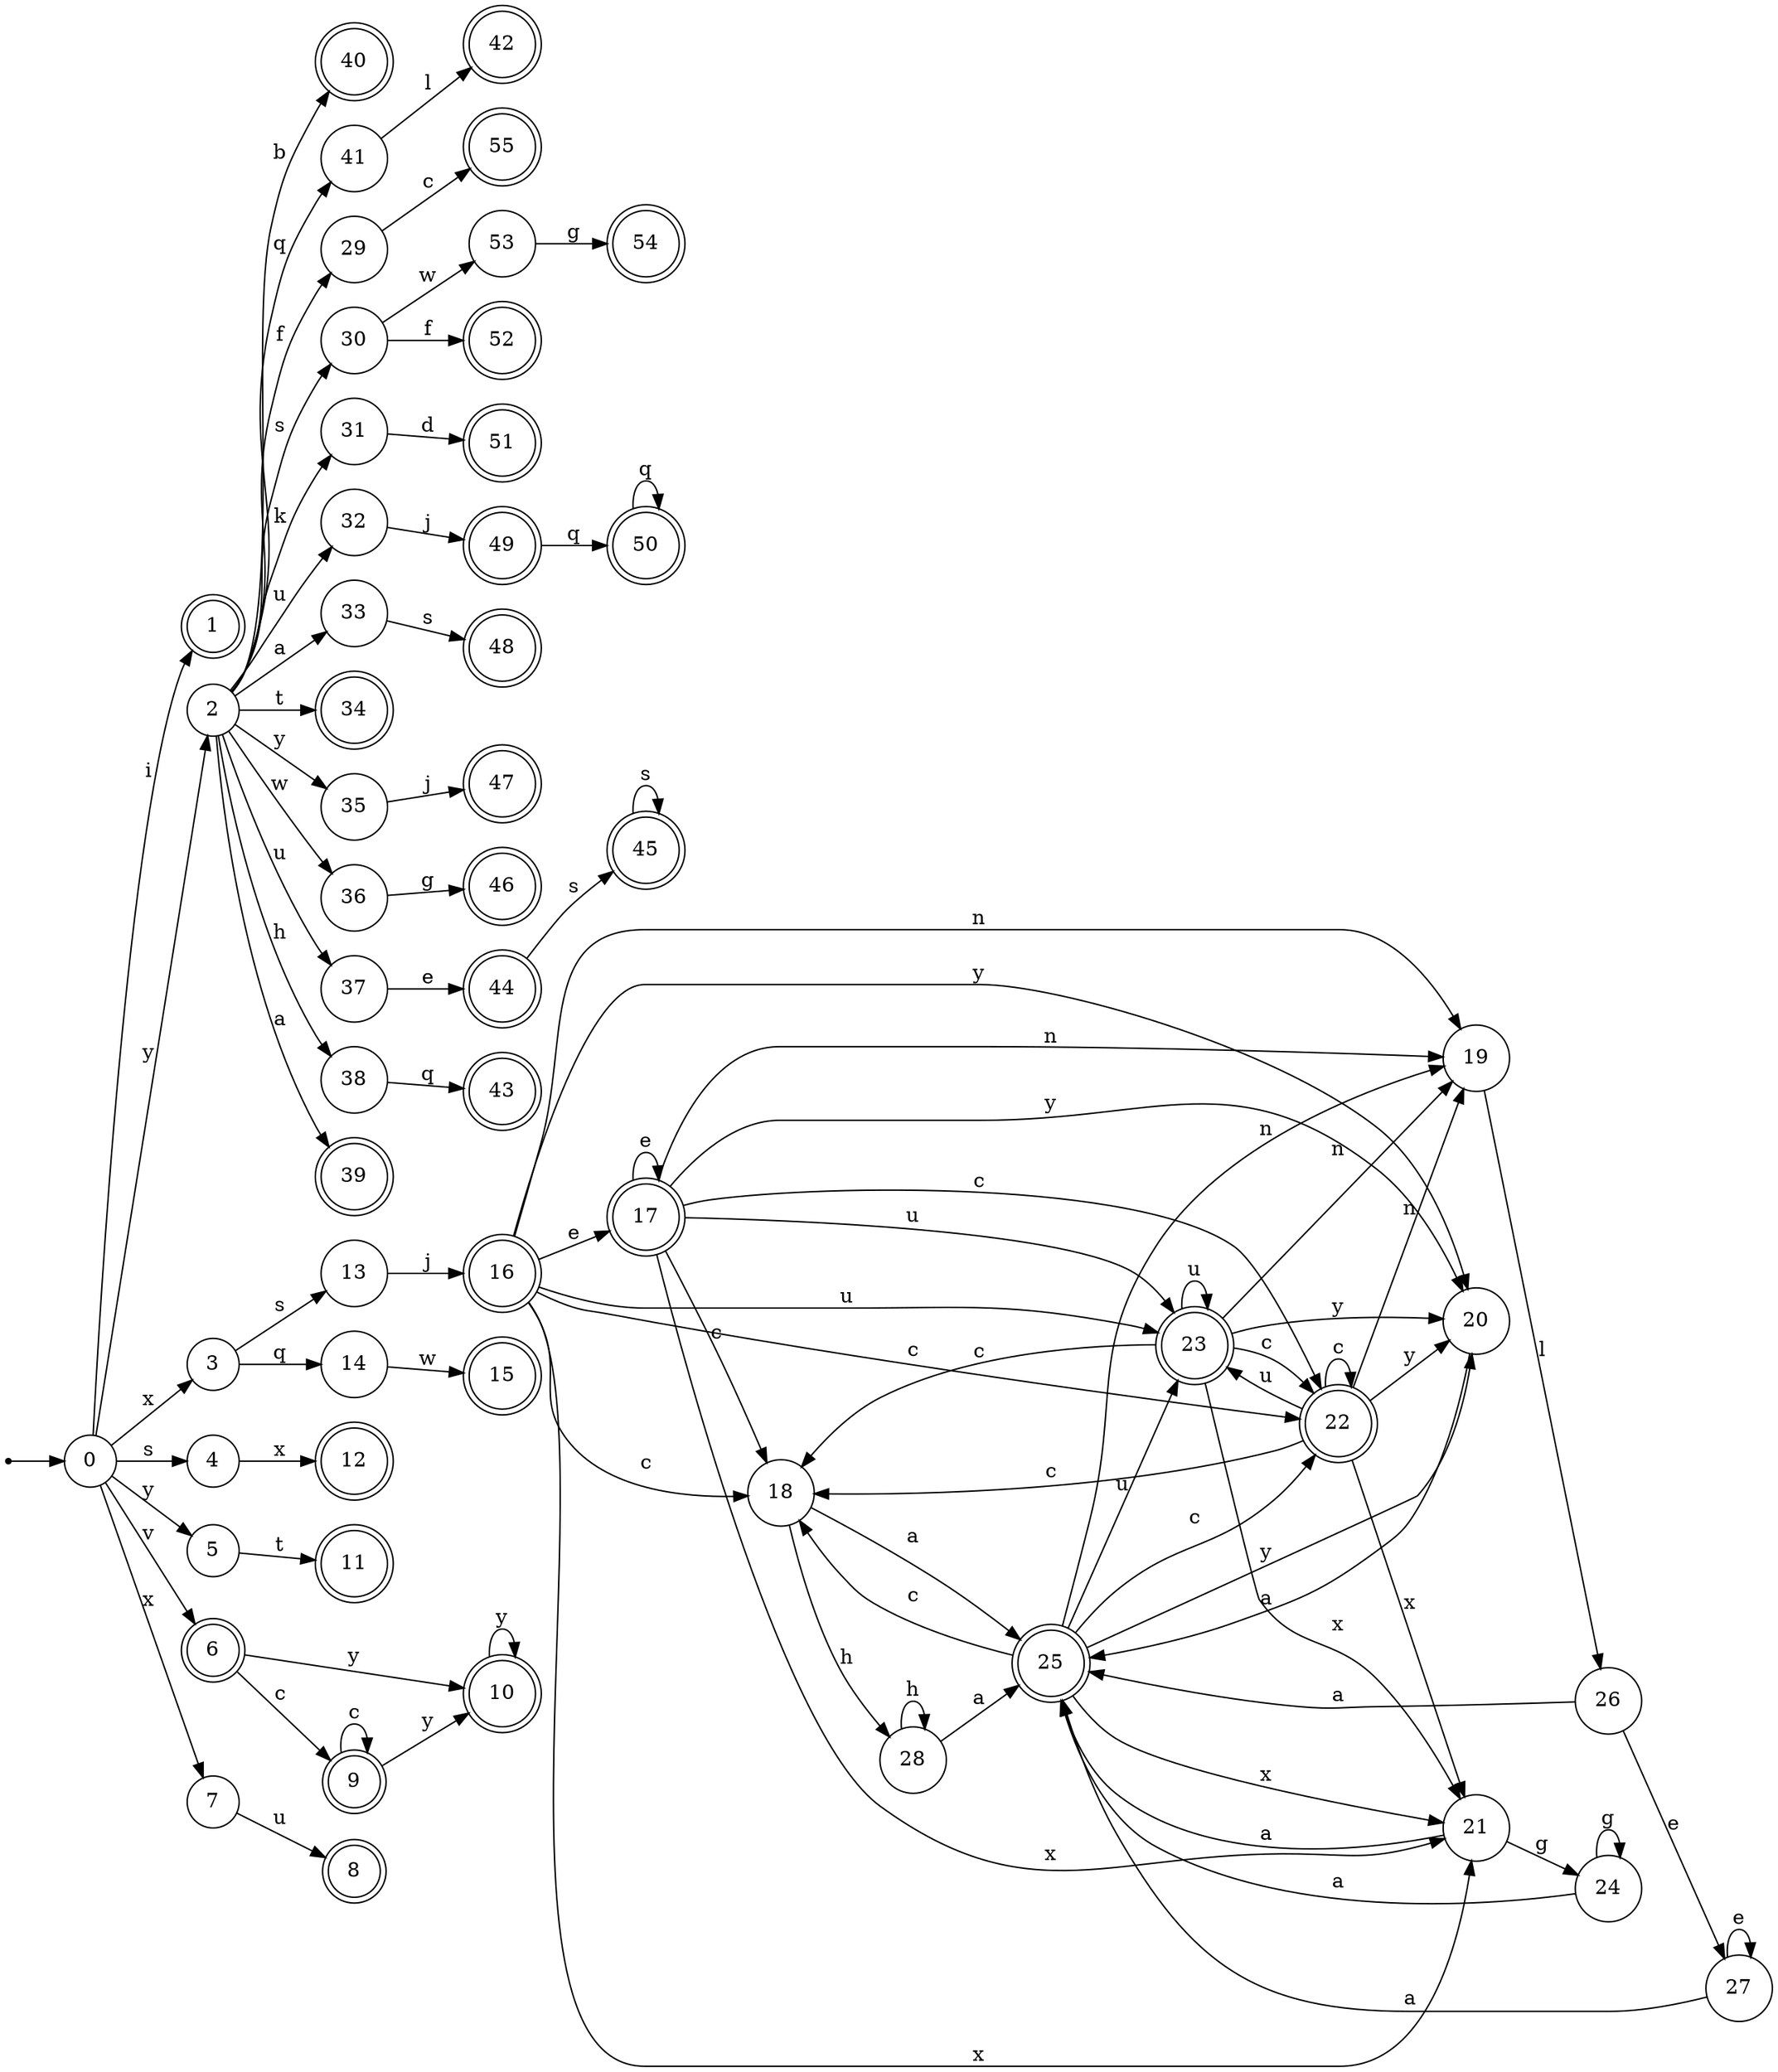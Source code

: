 digraph finite_state_machine {
rankdir=LR;
size="20,20";
node [shape = point]; "dummy0"
node [shape = circle]; "0";
"dummy0" -> "0";
node [shape = doublecircle]; "1";node [shape = circle]; "2";
node [shape = circle]; "3";
node [shape = circle]; "4";
node [shape = circle]; "5";
node [shape = doublecircle]; "6";node [shape = circle]; "7";
node [shape = doublecircle]; "8";node [shape = doublecircle]; "9";node [shape = doublecircle]; "10";node [shape = doublecircle]; "11";node [shape = doublecircle]; "12";node [shape = circle]; "13";
node [shape = circle]; "14";
node [shape = doublecircle]; "15";node [shape = doublecircle]; "16";node [shape = doublecircle]; "17";node [shape = circle]; "18";
node [shape = circle]; "19";
node [shape = circle]; "20";
node [shape = circle]; "21";
node [shape = doublecircle]; "22";node [shape = doublecircle]; "23";node [shape = circle]; "24";
node [shape = doublecircle]; "25";node [shape = circle]; "26";
node [shape = circle]; "27";
node [shape = circle]; "28";
node [shape = circle]; "29";
node [shape = circle]; "30";
node [shape = circle]; "31";
node [shape = circle]; "32";
node [shape = circle]; "33";
node [shape = doublecircle]; "34";node [shape = circle]; "35";
node [shape = circle]; "36";
node [shape = circle]; "37";
node [shape = circle]; "38";
node [shape = doublecircle]; "39";node [shape = doublecircle]; "40";node [shape = circle]; "41";
node [shape = doublecircle]; "42";node [shape = doublecircle]; "43";node [shape = doublecircle]; "44";node [shape = doublecircle]; "45";node [shape = doublecircle]; "46";node [shape = doublecircle]; "47";node [shape = doublecircle]; "48";node [shape = doublecircle]; "49";node [shape = doublecircle]; "50";node [shape = doublecircle]; "51";node [shape = doublecircle]; "52";node [shape = circle]; "53";
node [shape = doublecircle]; "54";node [shape = doublecircle]; "55";"0" -> "1" [label = "i"];
 "0" -> "2" [label = "y"];
 "0" -> "5" [label = "y"];
 "0" -> "3" [label = "x"];
 "0" -> "7" [label = "x"];
 "0" -> "4" [label = "s"];
 "0" -> "6" [label = "v"];
 "7" -> "8" [label = "u"];
 "6" -> "9" [label = "c"];
 "6" -> "10" [label = "y"];
 "10" -> "10" [label = "y"];
 "9" -> "9" [label = "c"];
 "9" -> "10" [label = "y"];
 "5" -> "11" [label = "t"];
 "4" -> "12" [label = "x"];
 "3" -> "13" [label = "s"];
 "3" -> "14" [label = "q"];
 "14" -> "15" [label = "w"];
 "13" -> "16" [label = "j"];
 "16" -> "17" [label = "e"];
 "16" -> "18" [label = "c"];
 "16" -> "22" [label = "c"];
 "16" -> "19" [label = "n"];
 "16" -> "20" [label = "y"];
 "16" -> "21" [label = "x"];
 "16" -> "23" [label = "u"];
 "23" -> "23" [label = "u"];
 "23" -> "18" [label = "c"];
 "23" -> "22" [label = "c"];
 "23" -> "19" [label = "n"];
 "23" -> "20" [label = "y"];
 "23" -> "21" [label = "x"];
 "22" -> "18" [label = "c"];
 "22" -> "22" [label = "c"];
 "22" -> "19" [label = "n"];
 "22" -> "20" [label = "y"];
 "22" -> "21" [label = "x"];
 "22" -> "23" [label = "u"];
 "21" -> "24" [label = "g"];
 "21" -> "25" [label = "a"];
 "25" -> "18" [label = "c"];
 "25" -> "22" [label = "c"];
 "25" -> "19" [label = "n"];
 "25" -> "20" [label = "y"];
 "25" -> "21" [label = "x"];
 "25" -> "23" [label = "u"];
 "24" -> "24" [label = "g"];
 "24" -> "25" [label = "a"];
 "20" -> "25" [label = "a"];
 "19" -> "26" [label = "l"];
 "26" -> "27" [label = "e"];
 "26" -> "25" [label = "a"];
 "27" -> "27" [label = "e"];
 "27" -> "25" [label = "a"];
 "18" -> "28" [label = "h"];
 "18" -> "25" [label = "a"];
 "28" -> "28" [label = "h"];
 "28" -> "25" [label = "a"];
 "17" -> "17" [label = "e"];
 "17" -> "18" [label = "c"];
 "17" -> "22" [label = "c"];
 "17" -> "19" [label = "n"];
 "17" -> "20" [label = "y"];
 "17" -> "21" [label = "x"];
 "17" -> "23" [label = "u"];
 "2" -> "29" [label = "f"];
 "2" -> "30" [label = "s"];
 "2" -> "31" [label = "k"];
 "2" -> "32" [label = "u"];
 "2" -> "37" [label = "u"];
 "2" -> "33" [label = "a"];
 "2" -> "39" [label = "a"];
 "2" -> "34" [label = "t"];
 "2" -> "35" [label = "y"];
 "2" -> "36" [label = "w"];
 "2" -> "38" [label = "h"];
 "2" -> "40" [label = "b"];
 "2" -> "41" [label = "q"];
 "41" -> "42" [label = "l"];
 "38" -> "43" [label = "q"];
 "37" -> "44" [label = "e"];
 "44" -> "45" [label = "s"];
 "45" -> "45" [label = "s"];
 "36" -> "46" [label = "g"];
 "35" -> "47" [label = "j"];
 "33" -> "48" [label = "s"];
 "32" -> "49" [label = "j"];
 "49" -> "50" [label = "q"];
 "50" -> "50" [label = "q"];
 "31" -> "51" [label = "d"];
 "30" -> "52" [label = "f"];
 "30" -> "53" [label = "w"];
 "53" -> "54" [label = "g"];
 "29" -> "55" [label = "c"];
 }

